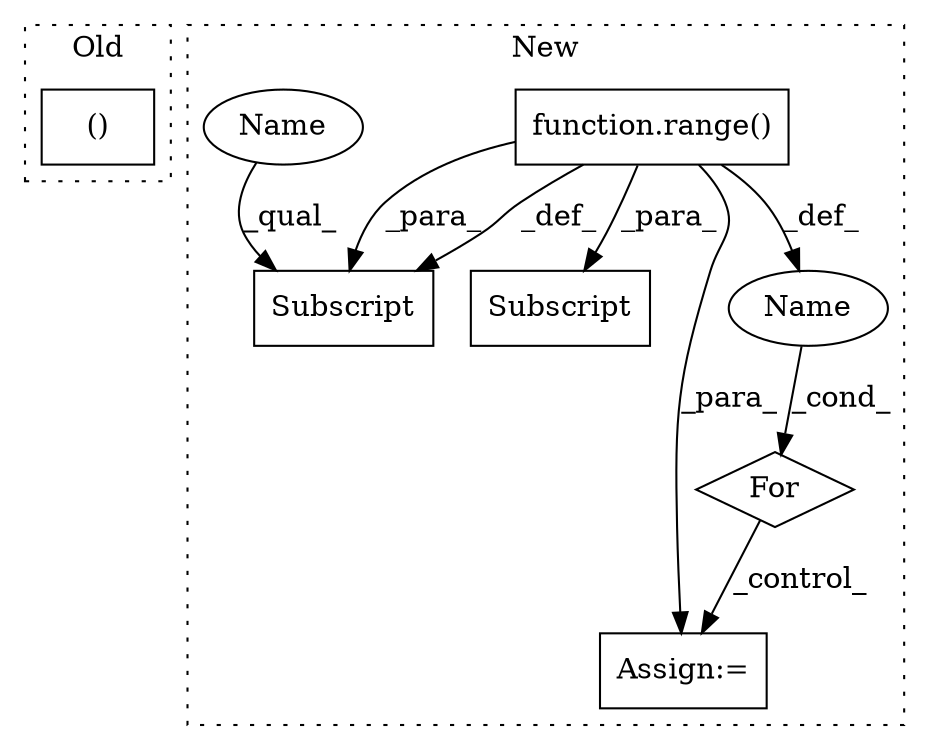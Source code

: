 digraph G {
subgraph cluster0 {
1 [label="()" a="54" s="1424" l="9" shape="box"];
label = "Old";
style="dotted";
}
subgraph cluster1 {
2 [label="function.range()" a="75" s="1665,1679" l="6,1" shape="box"];
3 [label="For" a="107" s="1656,1680" l="4,14" shape="diamond"];
4 [label="Subscript" a="63" s="1869,0" l="7,0" shape="box"];
5 [label="Assign:=" a="68" s="1897" l="4" shape="box"];
6 [label="Name" a="87" s="1660" l="1" shape="ellipse"];
7 [label="Subscript" a="63" s="1826,0" l="7,0" shape="box"];
8 [label="Name" a="87" s="1826" l="1" shape="ellipse"];
label = "New";
style="dotted";
}
2 -> 7 [label="_para_"];
2 -> 7 [label="_def_"];
2 -> 6 [label="_def_"];
2 -> 4 [label="_para_"];
2 -> 5 [label="_para_"];
3 -> 5 [label="_control_"];
6 -> 3 [label="_cond_"];
8 -> 7 [label="_qual_"];
}